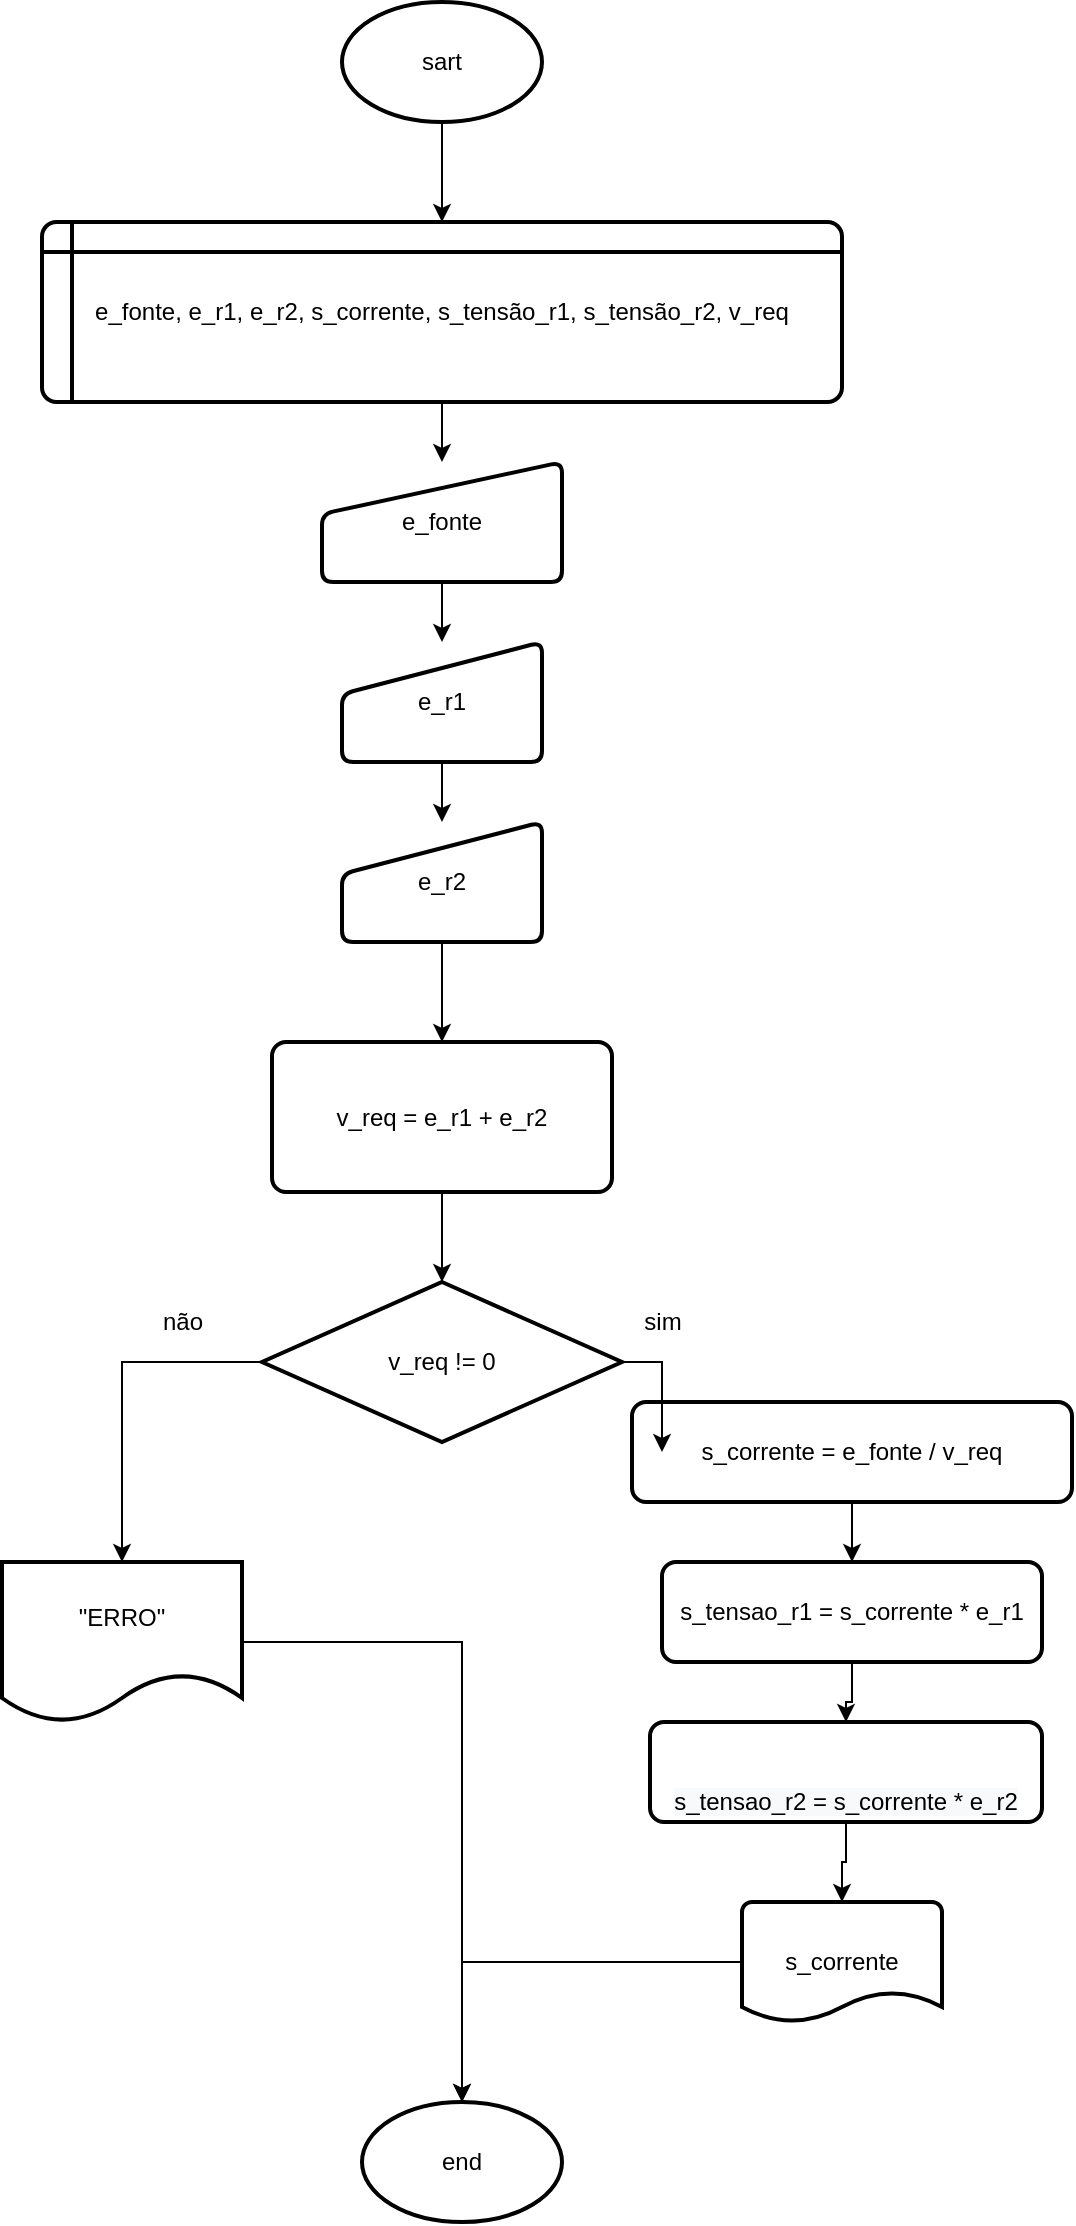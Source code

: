 <mxfile version="14.4.3" type="device"><diagram id="t9EY3vesX2ZcloCf-XiU" name="Page-1"><mxGraphModel dx="868" dy="425" grid="1" gridSize="10" guides="1" tooltips="1" connect="1" arrows="1" fold="1" page="1" pageScale="1" pageWidth="827" pageHeight="1169" math="0" shadow="0"><root><mxCell id="0"/><mxCell id="1" parent="0"/><mxCell id="Y6b2xOgoz_tZ5-GSLUl6-13" value="" style="edgeStyle=orthogonalEdgeStyle;rounded=0;orthogonalLoop=1;jettySize=auto;html=1;" edge="1" parent="1" source="Y6b2xOgoz_tZ5-GSLUl6-1" target="Y6b2xOgoz_tZ5-GSLUl6-2"><mxGeometry relative="1" as="geometry"/></mxCell><mxCell id="Y6b2xOgoz_tZ5-GSLUl6-1" value="&lt;font style=&quot;vertical-align: inherit&quot;&gt;&lt;font style=&quot;vertical-align: inherit&quot;&gt;sart&lt;/font&gt;&lt;/font&gt;" style="strokeWidth=2;html=1;shape=mxgraph.flowchart.start_1;whiteSpace=wrap;" vertex="1" parent="1"><mxGeometry x="250" y="40" width="100" height="60" as="geometry"/></mxCell><mxCell id="Y6b2xOgoz_tZ5-GSLUl6-12" value="" style="edgeStyle=orthogonalEdgeStyle;rounded=0;orthogonalLoop=1;jettySize=auto;html=1;" edge="1" parent="1" source="Y6b2xOgoz_tZ5-GSLUl6-2" target="Y6b2xOgoz_tZ5-GSLUl6-3"><mxGeometry relative="1" as="geometry"/></mxCell><mxCell id="Y6b2xOgoz_tZ5-GSLUl6-2" value="&lt;font style=&quot;vertical-align: inherit&quot;&gt;&lt;font style=&quot;vertical-align: inherit&quot;&gt;&lt;font style=&quot;vertical-align: inherit&quot;&gt;&lt;font style=&quot;vertical-align: inherit&quot;&gt;e_fonte, e_r1, e_r2, s_corrente, s_tensão_r1, s_tensão_r2, v_req&lt;/font&gt;&lt;/font&gt;&lt;/font&gt;&lt;/font&gt;" style="shape=internalStorage;whiteSpace=wrap;html=1;dx=15;dy=15;rounded=1;arcSize=8;strokeWidth=2;" vertex="1" parent="1"><mxGeometry x="100" y="150" width="400" height="90" as="geometry"/></mxCell><mxCell id="Y6b2xOgoz_tZ5-GSLUl6-11" value="" style="edgeStyle=orthogonalEdgeStyle;rounded=0;orthogonalLoop=1;jettySize=auto;html=1;" edge="1" parent="1" source="Y6b2xOgoz_tZ5-GSLUl6-3" target="Y6b2xOgoz_tZ5-GSLUl6-4"><mxGeometry relative="1" as="geometry"/></mxCell><mxCell id="Y6b2xOgoz_tZ5-GSLUl6-3" value="&lt;font style=&quot;vertical-align: inherit&quot;&gt;&lt;font style=&quot;vertical-align: inherit&quot;&gt;e_fonte&lt;/font&gt;&lt;/font&gt;" style="html=1;strokeWidth=2;shape=manualInput;whiteSpace=wrap;rounded=1;size=26;arcSize=11;" vertex="1" parent="1"><mxGeometry x="240" y="270" width="120" height="60" as="geometry"/></mxCell><mxCell id="Y6b2xOgoz_tZ5-GSLUl6-10" value="" style="edgeStyle=orthogonalEdgeStyle;rounded=0;orthogonalLoop=1;jettySize=auto;html=1;" edge="1" parent="1" source="Y6b2xOgoz_tZ5-GSLUl6-4" target="Y6b2xOgoz_tZ5-GSLUl6-5"><mxGeometry relative="1" as="geometry"/></mxCell><mxCell id="Y6b2xOgoz_tZ5-GSLUl6-4" value="&lt;font style=&quot;vertical-align: inherit&quot;&gt;&lt;font style=&quot;vertical-align: inherit&quot;&gt;e_r1&lt;/font&gt;&lt;/font&gt;" style="html=1;strokeWidth=2;shape=manualInput;whiteSpace=wrap;rounded=1;size=26;arcSize=11;" vertex="1" parent="1"><mxGeometry x="250" y="360" width="100" height="60" as="geometry"/></mxCell><mxCell id="Y6b2xOgoz_tZ5-GSLUl6-9" value="" style="edgeStyle=orthogonalEdgeStyle;rounded=0;orthogonalLoop=1;jettySize=auto;html=1;" edge="1" parent="1" source="Y6b2xOgoz_tZ5-GSLUl6-5" target="Y6b2xOgoz_tZ5-GSLUl6-6"><mxGeometry relative="1" as="geometry"/></mxCell><mxCell id="Y6b2xOgoz_tZ5-GSLUl6-5" value="&lt;font style=&quot;vertical-align: inherit&quot;&gt;&lt;font style=&quot;vertical-align: inherit&quot;&gt;e_r2&lt;/font&gt;&lt;/font&gt;" style="html=1;strokeWidth=2;shape=manualInput;whiteSpace=wrap;rounded=1;size=26;arcSize=11;" vertex="1" parent="1"><mxGeometry x="250" y="450" width="100" height="60" as="geometry"/></mxCell><mxCell id="Y6b2xOgoz_tZ5-GSLUl6-8" value="" style="edgeStyle=orthogonalEdgeStyle;rounded=0;orthogonalLoop=1;jettySize=auto;html=1;" edge="1" parent="1" source="Y6b2xOgoz_tZ5-GSLUl6-6" target="Y6b2xOgoz_tZ5-GSLUl6-7"><mxGeometry relative="1" as="geometry"/></mxCell><mxCell id="Y6b2xOgoz_tZ5-GSLUl6-6" value="&lt;font style=&quot;vertical-align: inherit&quot;&gt;&lt;font style=&quot;vertical-align: inherit&quot;&gt;v_req = e_r1 + e_r2&lt;/font&gt;&lt;/font&gt;" style="rounded=1;whiteSpace=wrap;html=1;absoluteArcSize=1;arcSize=14;strokeWidth=2;" vertex="1" parent="1"><mxGeometry x="215" y="560" width="170" height="75" as="geometry"/></mxCell><mxCell id="Y6b2xOgoz_tZ5-GSLUl6-16" value="" style="edgeStyle=orthogonalEdgeStyle;rounded=0;orthogonalLoop=1;jettySize=auto;html=1;" edge="1" parent="1" source="Y6b2xOgoz_tZ5-GSLUl6-7" target="Y6b2xOgoz_tZ5-GSLUl6-15"><mxGeometry relative="1" as="geometry"/></mxCell><mxCell id="Y6b2xOgoz_tZ5-GSLUl6-7" value="v_req != 0" style="strokeWidth=2;html=1;shape=mxgraph.flowchart.decision;whiteSpace=wrap;" vertex="1" parent="1"><mxGeometry x="210" y="680" width="180" height="80" as="geometry"/></mxCell><mxCell id="Y6b2xOgoz_tZ5-GSLUl6-27" style="edgeStyle=orthogonalEdgeStyle;rounded=0;orthogonalLoop=1;jettySize=auto;html=1;entryX=0.5;entryY=0;entryDx=0;entryDy=0;entryPerimeter=0;" edge="1" parent="1" source="Y6b2xOgoz_tZ5-GSLUl6-15" target="Y6b2xOgoz_tZ5-GSLUl6-25"><mxGeometry relative="1" as="geometry"/></mxCell><mxCell id="Y6b2xOgoz_tZ5-GSLUl6-15" value="&quot;ERRO&quot;" style="shape=document;whiteSpace=wrap;html=1;boundedLbl=1;strokeWidth=2;" vertex="1" parent="1"><mxGeometry x="80" y="820" width="120" height="80" as="geometry"/></mxCell><mxCell id="Y6b2xOgoz_tZ5-GSLUl6-17" value="não" style="text;html=1;align=center;verticalAlign=middle;resizable=0;points=[];autosize=1;" vertex="1" parent="1"><mxGeometry x="150" y="690" width="40" height="20" as="geometry"/></mxCell><mxCell id="Y6b2xOgoz_tZ5-GSLUl6-22" value="sim" style="text;html=1;align=center;verticalAlign=middle;resizable=0;points=[];autosize=1;" vertex="1" parent="1"><mxGeometry x="395" y="690" width="30" height="20" as="geometry"/></mxCell><mxCell id="Y6b2xOgoz_tZ5-GSLUl6-26" style="edgeStyle=orthogonalEdgeStyle;rounded=0;orthogonalLoop=1;jettySize=auto;html=1;" edge="1" parent="1" source="Y6b2xOgoz_tZ5-GSLUl6-23" target="Y6b2xOgoz_tZ5-GSLUl6-25"><mxGeometry relative="1" as="geometry"/></mxCell><mxCell id="Y6b2xOgoz_tZ5-GSLUl6-23" value="s_corrente" style="strokeWidth=2;html=1;shape=mxgraph.flowchart.document2;whiteSpace=wrap;size=0.25;" vertex="1" parent="1"><mxGeometry x="450" y="990" width="100" height="60" as="geometry"/></mxCell><mxCell id="Y6b2xOgoz_tZ5-GSLUl6-25" value="end" style="strokeWidth=2;html=1;shape=mxgraph.flowchart.start_1;whiteSpace=wrap;" vertex="1" parent="1"><mxGeometry x="260" y="1090" width="100" height="60" as="geometry"/></mxCell><mxCell id="Y6b2xOgoz_tZ5-GSLUl6-30" value="" style="edgeStyle=orthogonalEdgeStyle;rounded=0;orthogonalLoop=1;jettySize=auto;html=1;" edge="1" parent="1" source="Y6b2xOgoz_tZ5-GSLUl6-20" target="Y6b2xOgoz_tZ5-GSLUl6-29"><mxGeometry relative="1" as="geometry"/></mxCell><mxCell id="Y6b2xOgoz_tZ5-GSLUl6-20" value="s_corrente = e_fonte / v_req" style="rounded=1;whiteSpace=wrap;html=1;absoluteArcSize=1;arcSize=14;strokeWidth=2;" vertex="1" parent="1"><mxGeometry x="395" y="740" width="220" height="50" as="geometry"/></mxCell><mxCell id="Y6b2xOgoz_tZ5-GSLUl6-28" style="edgeStyle=orthogonalEdgeStyle;rounded=0;orthogonalLoop=1;jettySize=auto;html=1;" edge="1" parent="1" source="Y6b2xOgoz_tZ5-GSLUl6-7" target="Y6b2xOgoz_tZ5-GSLUl6-20"><mxGeometry relative="1" as="geometry"><mxPoint x="500" y="780" as="targetPoint"/><mxPoint x="390" y="720" as="sourcePoint"/></mxGeometry></mxCell><mxCell id="Y6b2xOgoz_tZ5-GSLUl6-32" value="" style="edgeStyle=orthogonalEdgeStyle;rounded=0;orthogonalLoop=1;jettySize=auto;html=1;" edge="1" parent="1" source="Y6b2xOgoz_tZ5-GSLUl6-29" target="Y6b2xOgoz_tZ5-GSLUl6-31"><mxGeometry relative="1" as="geometry"/></mxCell><mxCell id="Y6b2xOgoz_tZ5-GSLUl6-29" value="s_tensao_r1 = s_corrente * e_r1" style="rounded=1;whiteSpace=wrap;html=1;absoluteArcSize=1;arcSize=14;strokeWidth=2;" vertex="1" parent="1"><mxGeometry x="410" y="820" width="190" height="50" as="geometry"/></mxCell><mxCell id="Y6b2xOgoz_tZ5-GSLUl6-33" value="" style="edgeStyle=orthogonalEdgeStyle;rounded=0;orthogonalLoop=1;jettySize=auto;html=1;" edge="1" parent="1" source="Y6b2xOgoz_tZ5-GSLUl6-31" target="Y6b2xOgoz_tZ5-GSLUl6-23"><mxGeometry relative="1" as="geometry"/></mxCell><mxCell id="Y6b2xOgoz_tZ5-GSLUl6-31" value="&lt;br&gt;&lt;br&gt;&lt;span style=&quot;color: rgb(0 , 0 , 0) ; font-family: &amp;#34;helvetica&amp;#34; ; font-size: 12px ; font-style: normal ; font-weight: 400 ; letter-spacing: normal ; text-align: center ; text-indent: 0px ; text-transform: none ; word-spacing: 0px ; background-color: rgb(248 , 249 , 250) ; display: inline ; float: none&quot;&gt;s_tensao_r2 = s_corrente * e_r2&lt;/span&gt;&lt;br&gt;" style="rounded=1;whiteSpace=wrap;html=1;absoluteArcSize=1;arcSize=14;strokeWidth=2;" vertex="1" parent="1"><mxGeometry x="404" y="900" width="196" height="50" as="geometry"/></mxCell></root></mxGraphModel></diagram></mxfile>